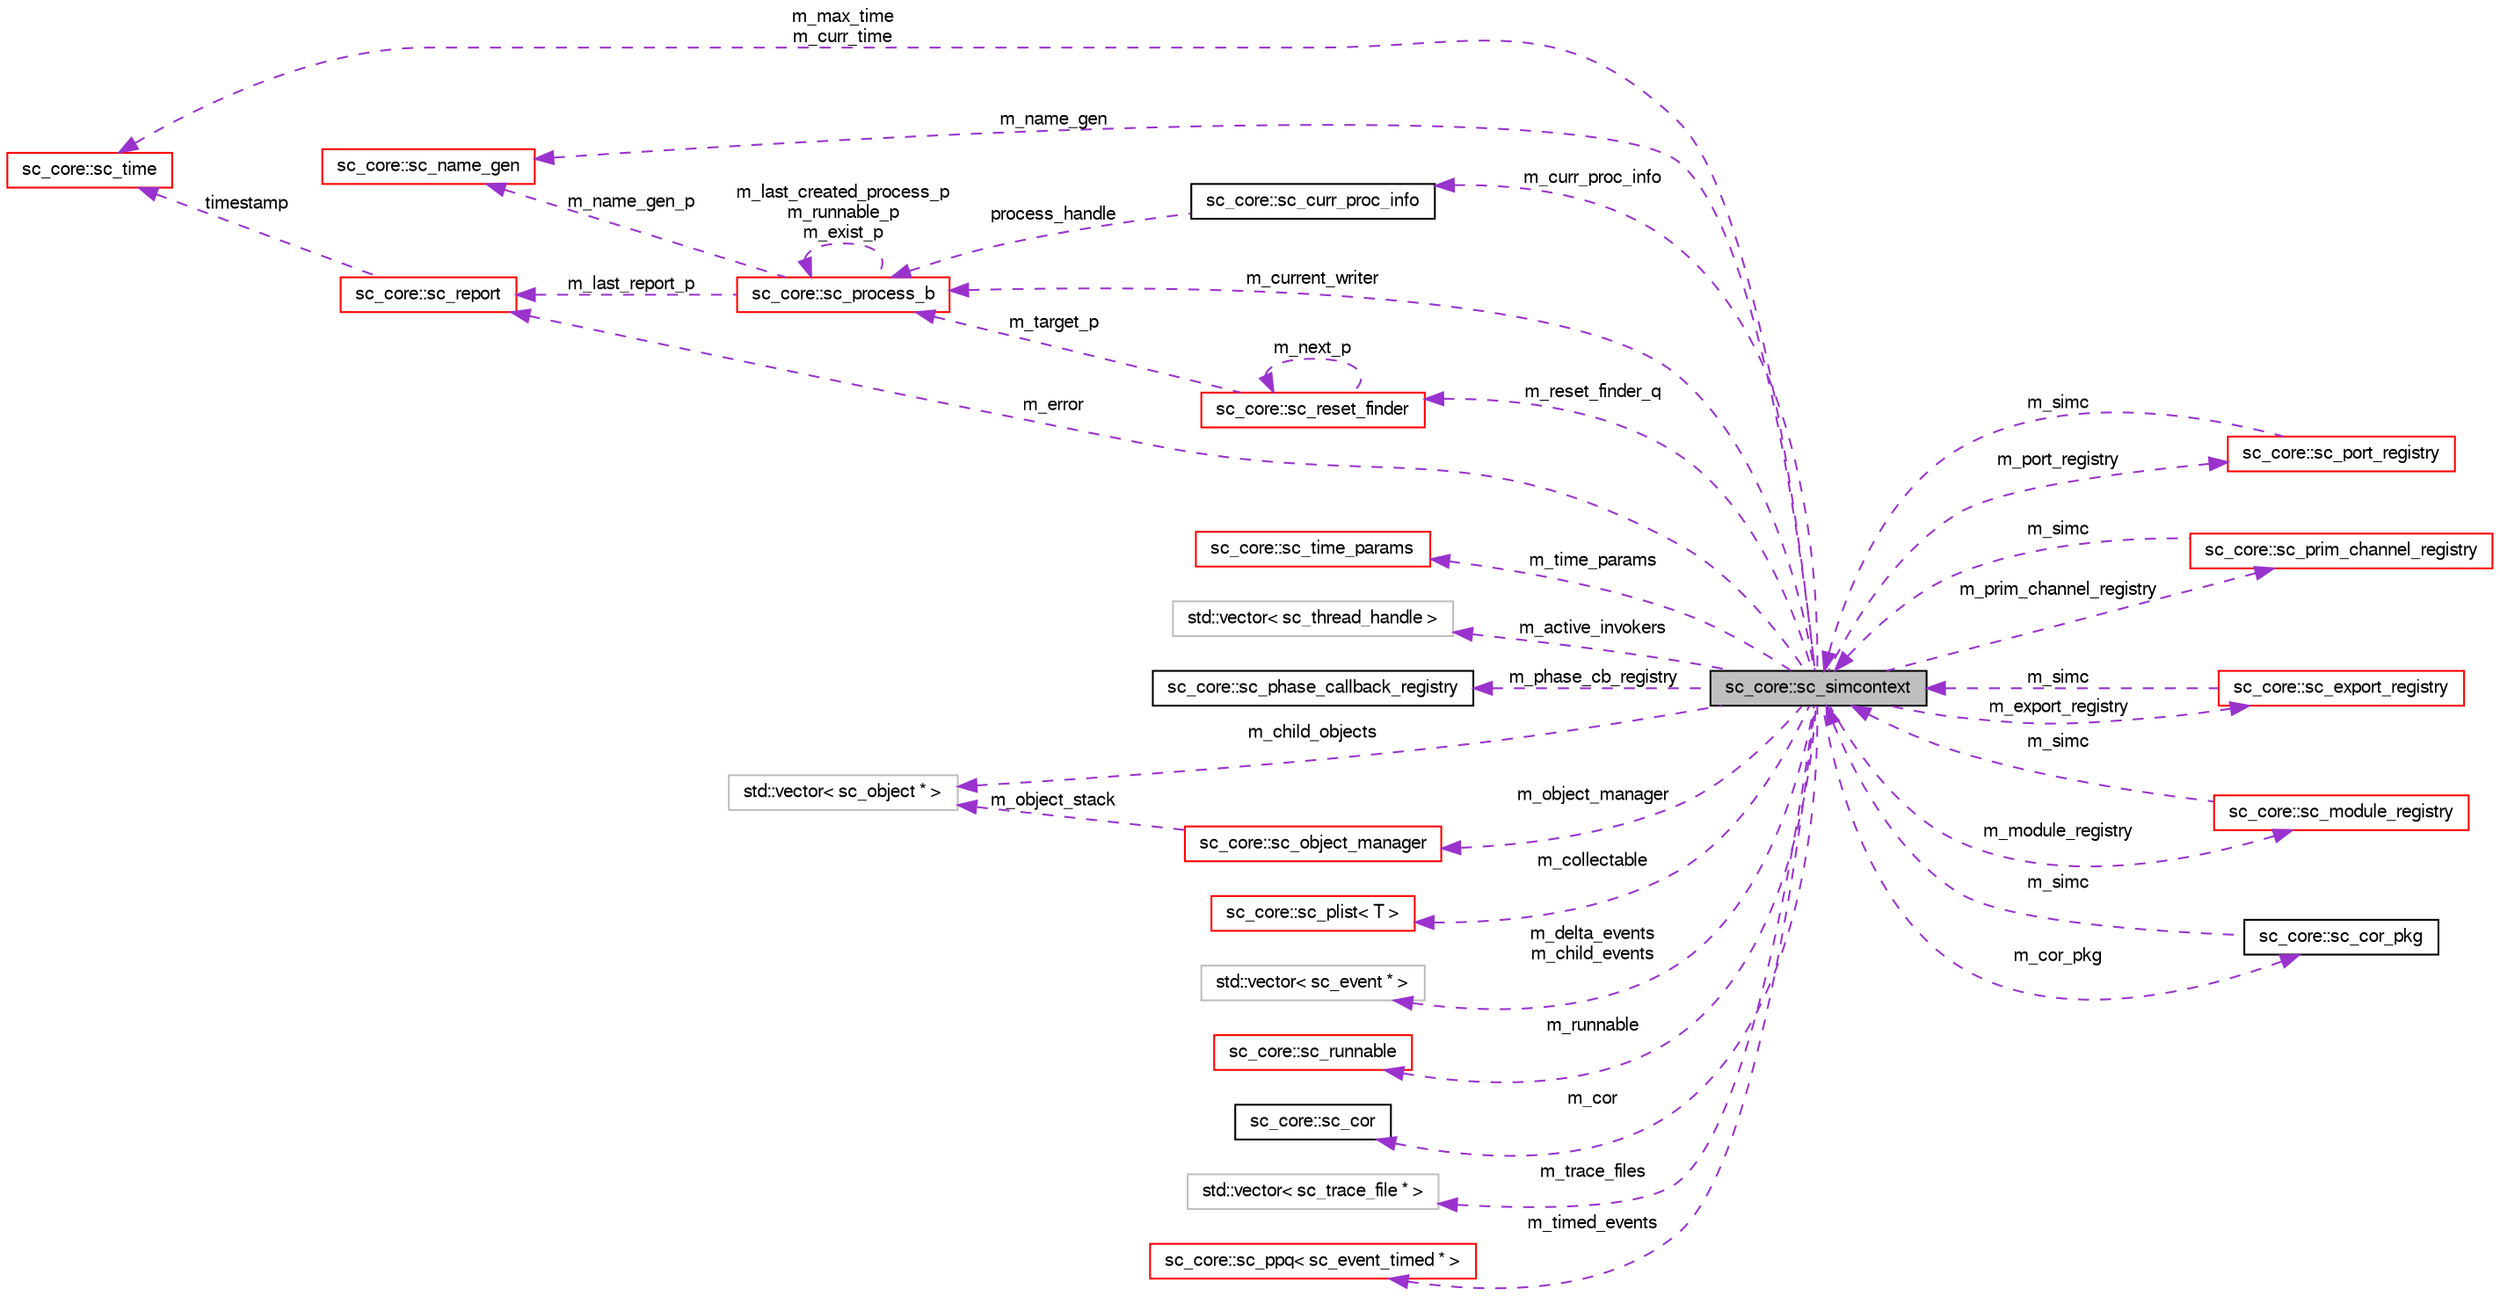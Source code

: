 digraph G
{
  edge [fontname="FreeSans",fontsize="10",labelfontname="FreeSans",labelfontsize="10"];
  node [fontname="FreeSans",fontsize="10",shape=record];
  rankdir=LR;
  Node1 [label="sc_core::sc_simcontext",height=0.2,width=0.4,color="black", fillcolor="grey75", style="filled" fontcolor="black"];
  Node2 -> Node1 [dir=back,color="darkorchid3",fontsize="10",style="dashed",label="m_reset_finder_q",fontname="FreeSans"];
  Node2 [label="sc_core::sc_reset_finder",height=0.2,width=0.4,color="red", fillcolor="white", style="filled",URL="$a00176.html"];
  Node2 -> Node2 [dir=back,color="darkorchid3",fontsize="10",style="dashed",label="m_next_p",fontname="FreeSans"];
  Node3 -> Node2 [dir=back,color="darkorchid3",fontsize="10",style="dashed",label="m_target_p",fontname="FreeSans"];
  Node3 [label="sc_core::sc_process_b",height=0.2,width=0.4,color="red", fillcolor="white", style="filled",URL="$a00158.html"];
  Node4 -> Node3 [dir=back,color="darkorchid3",fontsize="10",style="dashed",label="m_name_gen_p",fontname="FreeSans"];
  Node4 [label="sc_core::sc_name_gen",height=0.2,width=0.4,color="red", fillcolor="white", style="filled",URL="$a00133.html"];
  Node5 -> Node3 [dir=back,color="darkorchid3",fontsize="10",style="dashed",label="m_last_report_p",fontname="FreeSans"];
  Node5 [label="sc_core::sc_report",height=0.2,width=0.4,color="red", fillcolor="white", style="filled",URL="$a00173.html"];
  Node6 -> Node5 [dir=back,color="darkorchid3",fontsize="10",style="dashed",label="timestamp",fontname="FreeSans"];
  Node6 [label="sc_core::sc_time",height=0.2,width=0.4,color="red", fillcolor="white", style="filled",URL="$a00214.html"];
  Node3 -> Node3 [dir=back,color="darkorchid3",fontsize="10",style="dashed",label="m_last_created_process_p\nm_runnable_p\nm_exist_p",fontname="FreeSans"];
  Node7 -> Node1 [dir=back,color="darkorchid3",fontsize="10",style="dashed",label="m_time_params",fontname="FreeSans"];
  Node7 [label="sc_core::sc_time_params",height=0.2,width=0.4,color="red", fillcolor="white", style="filled",URL="$a00215.html"];
  Node8 -> Node1 [dir=back,color="darkorchid3",fontsize="10",style="dashed",label="m_active_invokers",fontname="FreeSans"];
  Node8 [label="std::vector\< sc_thread_handle \>",height=0.2,width=0.4,color="grey75", fillcolor="white", style="filled"];
  Node4 -> Node1 [dir=back,color="darkorchid3",fontsize="10",style="dashed",label="m_name_gen",fontname="FreeSans"];
  Node9 -> Node1 [dir=back,color="darkorchid3",fontsize="10",style="dashed",label="m_port_registry",fontname="FreeSans"];
  Node9 [label="sc_core::sc_port_registry",height=0.2,width=0.4,color="red", fillcolor="white", style="filled",URL="$a00153.html"];
  Node1 -> Node9 [dir=back,color="darkorchid3",fontsize="10",style="dashed",label="m_simc",fontname="FreeSans"];
  Node10 -> Node1 [dir=back,color="darkorchid3",fontsize="10",style="dashed",label="m_phase_cb_registry",fontname="FreeSans"];
  Node10 [label="sc_core::sc_phase_callback_registry",height=0.2,width=0.4,color="black", fillcolor="white", style="filled",URL="$a00141.html"];
  Node11 -> Node1 [dir=back,color="darkorchid3",fontsize="10",style="dashed",label="m_object_manager",fontname="FreeSans"];
  Node11 [label="sc_core::sc_object_manager",height=0.2,width=0.4,color="red", fillcolor="white", style="filled",URL="$a00135.html"];
  Node12 -> Node11 [dir=back,color="darkorchid3",fontsize="10",style="dashed",label="m_object_stack",fontname="FreeSans"];
  Node12 [label="std::vector\< sc_object * \>",height=0.2,width=0.4,color="grey75", fillcolor="white", style="filled"];
  Node13 -> Node1 [dir=back,color="darkorchid3",fontsize="10",style="dashed",label="m_collectable",fontname="FreeSans"];
  Node13 [label="sc_core::sc_plist\< T \>",height=0.2,width=0.4,color="red", fillcolor="white", style="filled",URL="$a00146.html"];
  Node14 -> Node1 [dir=back,color="darkorchid3",fontsize="10",style="dashed",label="m_prim_channel_registry",fontname="FreeSans"];
  Node14 [label="sc_core::sc_prim_channel_registry",height=0.2,width=0.4,color="red", fillcolor="white", style="filled",URL="$a00157.html"];
  Node1 -> Node14 [dir=back,color="darkorchid3",fontsize="10",style="dashed",label="m_simc",fontname="FreeSans"];
  Node15 -> Node1 [dir=back,color="darkorchid3",fontsize="10",style="dashed",label="m_delta_events\nm_child_events",fontname="FreeSans"];
  Node15 [label="std::vector\< sc_event * \>",height=0.2,width=0.4,color="grey75", fillcolor="white", style="filled"];
  Node16 -> Node1 [dir=back,color="darkorchid3",fontsize="10",style="dashed",label="m_export_registry",fontname="FreeSans"];
  Node16 [label="sc_core::sc_export_registry",height=0.2,width=0.4,color="red", fillcolor="white", style="filled",URL="$a00060.html"];
  Node1 -> Node16 [dir=back,color="darkorchid3",fontsize="10",style="dashed",label="m_simc",fontname="FreeSans"];
  Node5 -> Node1 [dir=back,color="darkorchid3",fontsize="10",style="dashed",label="m_error",fontname="FreeSans"];
  Node17 -> Node1 [dir=back,color="darkorchid3",fontsize="10",style="dashed",label="m_module_registry",fontname="FreeSans"];
  Node17 [label="sc_core::sc_module_registry",height=0.2,width=0.4,color="red", fillcolor="white", style="filled",URL="$a00128.html"];
  Node1 -> Node17 [dir=back,color="darkorchid3",fontsize="10",style="dashed",label="m_simc",fontname="FreeSans"];
  Node18 -> Node1 [dir=back,color="darkorchid3",fontsize="10",style="dashed",label="m_runnable",fontname="FreeSans"];
  Node18 [label="sc_core::sc_runnable",height=0.2,width=0.4,color="red", fillcolor="white", style="filled",URL="$a00178.html"];
  Node19 -> Node1 [dir=back,color="darkorchid3",fontsize="10",style="dashed",label="m_cor_pkg",fontname="FreeSans"];
  Node19 [label="sc_core::sc_cor_pkg",height=0.2,width=0.4,color="black", fillcolor="white", style="filled",URL="$a00042.html"];
  Node1 -> Node19 [dir=back,color="darkorchid3",fontsize="10",style="dashed",label="m_simc",fontname="FreeSans"];
  Node6 -> Node1 [dir=back,color="darkorchid3",fontsize="10",style="dashed",label="m_max_time\nm_curr_time",fontname="FreeSans"];
  Node20 -> Node1 [dir=back,color="darkorchid3",fontsize="10",style="dashed",label="m_cor",fontname="FreeSans"];
  Node20 [label="sc_core::sc_cor",height=0.2,width=0.4,color="black", fillcolor="white", style="filled",URL="$a00041.html"];
  Node21 -> Node1 [dir=back,color="darkorchid3",fontsize="10",style="dashed",label="m_trace_files",fontname="FreeSans"];
  Node21 [label="std::vector\< sc_trace_file * \>",height=0.2,width=0.4,color="grey75", fillcolor="white", style="filled"];
  Node12 -> Node1 [dir=back,color="darkorchid3",fontsize="10",style="dashed",label="m_child_objects",fontname="FreeSans"];
  Node3 -> Node1 [dir=back,color="darkorchid3",fontsize="10",style="dashed",label="m_current_writer",fontname="FreeSans"];
  Node22 -> Node1 [dir=back,color="darkorchid3",fontsize="10",style="dashed",label="m_timed_events",fontname="FreeSans"];
  Node22 [label="sc_core::sc_ppq\< sc_event_timed * \>",height=0.2,width=0.4,color="red", fillcolor="white", style="filled",URL="$a00154.html"];
  Node23 -> Node1 [dir=back,color="darkorchid3",fontsize="10",style="dashed",label="m_curr_proc_info",fontname="FreeSans"];
  Node23 [label="sc_core::sc_curr_proc_info",height=0.2,width=0.4,color="black", fillcolor="white", style="filled",URL="$a00046.html"];
  Node3 -> Node23 [dir=back,color="darkorchid3",fontsize="10",style="dashed",label="process_handle",fontname="FreeSans"];
}
